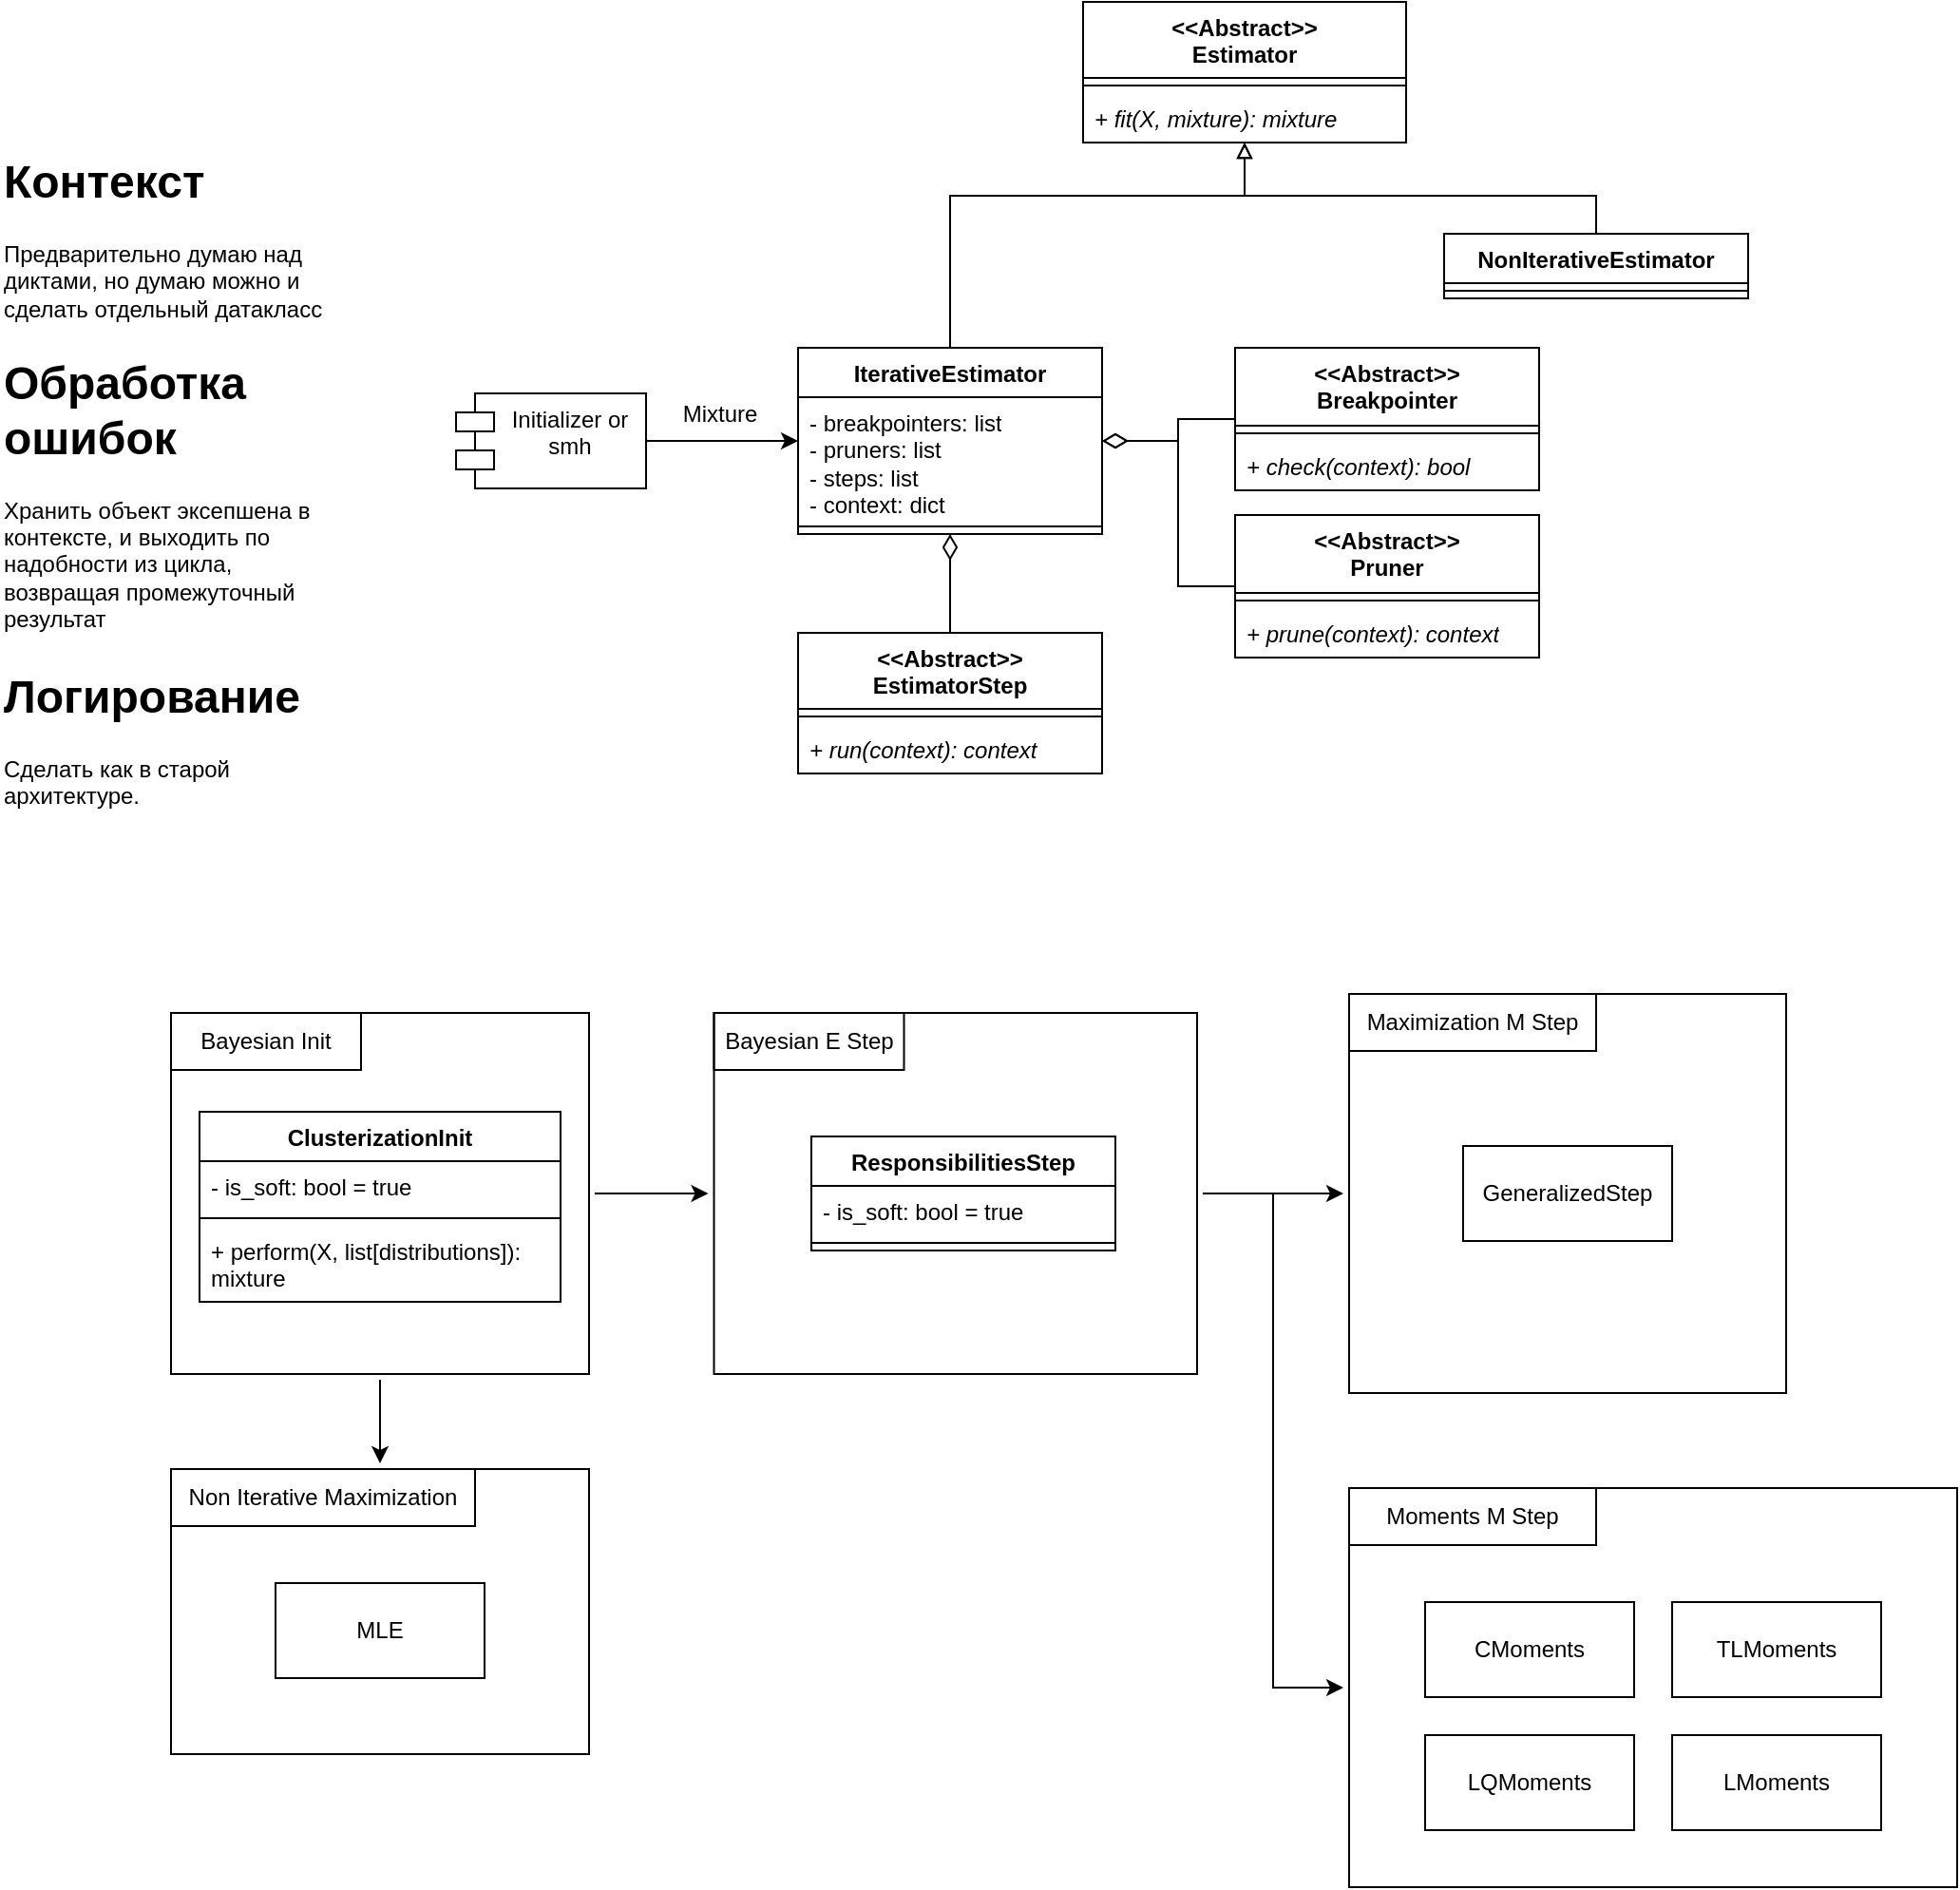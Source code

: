 <mxfile version="28.0.6">
  <diagram name="Страница — 1" id="dSvKRztRC6dZt_wdVG8Z">
    <mxGraphModel dx="1164" dy="632" grid="1" gridSize="10" guides="1" tooltips="1" connect="1" arrows="1" fold="1" page="1" pageScale="1" pageWidth="827" pageHeight="1169" math="0" shadow="0">
      <root>
        <mxCell id="0" />
        <mxCell id="1" parent="0" />
        <mxCell id="LavQA8h7Iw4xzgIdedY9-82" style="edgeStyle=orthogonalEdgeStyle;rounded=0;orthogonalLoop=1;jettySize=auto;html=1;entryX=0;entryY=0.5;entryDx=0;entryDy=0;" edge="1" parent="1" source="LavQA8h7Iw4xzgIdedY9-74" target="LavQA8h7Iw4xzgIdedY9-80">
          <mxGeometry relative="1" as="geometry" />
        </mxCell>
        <mxCell id="LavQA8h7Iw4xzgIdedY9-102" style="edgeStyle=orthogonalEdgeStyle;rounded=0;orthogonalLoop=1;jettySize=auto;html=1;" edge="1" parent="1" source="LavQA8h7Iw4xzgIdedY9-74" target="LavQA8h7Iw4xzgIdedY9-100">
          <mxGeometry relative="1" as="geometry" />
        </mxCell>
        <mxCell id="LavQA8h7Iw4xzgIdedY9-74" value="" style="rounded=0;whiteSpace=wrap;html=1;perimeterSpacing=3;fillColor=none;" vertex="1" parent="1">
          <mxGeometry x="470" y="660" width="220" height="190" as="geometry" />
        </mxCell>
        <mxCell id="LavQA8h7Iw4xzgIdedY9-28" value="&lt;div&gt;&amp;lt;&amp;lt;Abstract&amp;gt;&amp;gt;&lt;/div&gt;&lt;div&gt;Estimator&lt;/div&gt;" style="swimlane;fontStyle=1;align=center;verticalAlign=top;childLayout=stackLayout;horizontal=1;startSize=40;horizontalStack=0;resizeParent=1;resizeParentMax=0;resizeLast=0;collapsible=1;marginBottom=0;whiteSpace=wrap;html=1;" vertex="1" parent="1">
          <mxGeometry x="950" y="128" width="170" height="74" as="geometry" />
        </mxCell>
        <mxCell id="LavQA8h7Iw4xzgIdedY9-30" value="" style="line;strokeWidth=1;fillColor=none;align=left;verticalAlign=middle;spacingTop=-1;spacingLeft=3;spacingRight=3;rotatable=0;labelPosition=right;points=[];portConstraint=eastwest;strokeColor=inherit;" vertex="1" parent="LavQA8h7Iw4xzgIdedY9-28">
          <mxGeometry y="40" width="170" height="8" as="geometry" />
        </mxCell>
        <mxCell id="LavQA8h7Iw4xzgIdedY9-31" value="&lt;i&gt;+ fit(X, mixture): mixture&lt;/i&gt;" style="text;strokeColor=none;fillColor=none;align=left;verticalAlign=top;spacingLeft=4;spacingRight=4;overflow=hidden;rotatable=0;points=[[0,0.5],[1,0.5]];portConstraint=eastwest;whiteSpace=wrap;html=1;" vertex="1" parent="LavQA8h7Iw4xzgIdedY9-28">
          <mxGeometry y="48" width="170" height="26" as="geometry" />
        </mxCell>
        <mxCell id="LavQA8h7Iw4xzgIdedY9-43" style="edgeStyle=orthogonalEdgeStyle;rounded=0;orthogonalLoop=1;jettySize=auto;html=1;endArrow=block;endFill=0;" edge="1" parent="1" source="LavQA8h7Iw4xzgIdedY9-39" target="LavQA8h7Iw4xzgIdedY9-28">
          <mxGeometry relative="1" as="geometry">
            <Array as="points">
              <mxPoint x="880" y="230" />
              <mxPoint x="1035" y="230" />
            </Array>
          </mxGeometry>
        </mxCell>
        <mxCell id="LavQA8h7Iw4xzgIdedY9-39" value="IterativeEstimator" style="swimlane;fontStyle=1;align=center;verticalAlign=top;childLayout=stackLayout;horizontal=1;startSize=26;horizontalStack=0;resizeParent=1;resizeParentMax=0;resizeLast=0;collapsible=1;marginBottom=0;whiteSpace=wrap;html=1;" vertex="1" parent="1">
          <mxGeometry x="800" y="310" width="160" height="98" as="geometry" />
        </mxCell>
        <mxCell id="LavQA8h7Iw4xzgIdedY9-40" value="&lt;div&gt;- breakpointers: list&lt;/div&gt;&lt;div&gt;- pruners: list&lt;/div&gt;&lt;div&gt;- steps: list&lt;/div&gt;&lt;div&gt;- context: dict&lt;/div&gt;" style="text;strokeColor=none;fillColor=none;align=left;verticalAlign=top;spacingLeft=4;spacingRight=4;overflow=hidden;rotatable=0;points=[[0,0.5],[1,0.5]];portConstraint=eastwest;whiteSpace=wrap;html=1;" vertex="1" parent="LavQA8h7Iw4xzgIdedY9-39">
          <mxGeometry y="26" width="160" height="64" as="geometry" />
        </mxCell>
        <mxCell id="LavQA8h7Iw4xzgIdedY9-41" value="" style="line;strokeWidth=1;fillColor=none;align=left;verticalAlign=middle;spacingTop=-1;spacingLeft=3;spacingRight=3;rotatable=0;labelPosition=right;points=[];portConstraint=eastwest;strokeColor=inherit;" vertex="1" parent="LavQA8h7Iw4xzgIdedY9-39">
          <mxGeometry y="90" width="160" height="8" as="geometry" />
        </mxCell>
        <mxCell id="LavQA8h7Iw4xzgIdedY9-51" style="edgeStyle=orthogonalEdgeStyle;rounded=0;orthogonalLoop=1;jettySize=auto;html=1;endArrow=block;endFill=0;" edge="1" parent="1" source="LavQA8h7Iw4xzgIdedY9-47" target="LavQA8h7Iw4xzgIdedY9-28">
          <mxGeometry relative="1" as="geometry">
            <Array as="points">
              <mxPoint x="1220" y="230" />
              <mxPoint x="1035" y="230" />
            </Array>
          </mxGeometry>
        </mxCell>
        <mxCell id="LavQA8h7Iw4xzgIdedY9-47" value="NonIterativeEstimator" style="swimlane;fontStyle=1;align=center;verticalAlign=top;childLayout=stackLayout;horizontal=1;startSize=26;horizontalStack=0;resizeParent=1;resizeParentMax=0;resizeLast=0;collapsible=1;marginBottom=0;whiteSpace=wrap;html=1;" vertex="1" parent="1">
          <mxGeometry x="1140" y="250" width="160" height="34" as="geometry" />
        </mxCell>
        <mxCell id="LavQA8h7Iw4xzgIdedY9-49" value="" style="line;strokeWidth=1;fillColor=none;align=left;verticalAlign=middle;spacingTop=-1;spacingLeft=3;spacingRight=3;rotatable=0;labelPosition=right;points=[];portConstraint=eastwest;strokeColor=inherit;" vertex="1" parent="LavQA8h7Iw4xzgIdedY9-47">
          <mxGeometry y="26" width="160" height="8" as="geometry" />
        </mxCell>
        <mxCell id="LavQA8h7Iw4xzgIdedY9-57" style="edgeStyle=orthogonalEdgeStyle;rounded=0;orthogonalLoop=1;jettySize=auto;html=1;endArrow=diamondThin;endFill=0;endSize=11;" edge="1" parent="1" source="LavQA8h7Iw4xzgIdedY9-53" target="LavQA8h7Iw4xzgIdedY9-39">
          <mxGeometry relative="1" as="geometry" />
        </mxCell>
        <mxCell id="LavQA8h7Iw4xzgIdedY9-53" value="&lt;div&gt;&amp;lt;&amp;lt;Abstract&amp;gt;&amp;gt;&lt;/div&gt;&lt;div&gt;EstimatorStep&lt;/div&gt;" style="swimlane;fontStyle=1;align=center;verticalAlign=top;childLayout=stackLayout;horizontal=1;startSize=40;horizontalStack=0;resizeParent=1;resizeParentMax=0;resizeLast=0;collapsible=1;marginBottom=0;whiteSpace=wrap;html=1;" vertex="1" parent="1">
          <mxGeometry x="800" y="460" width="160" height="74" as="geometry" />
        </mxCell>
        <mxCell id="LavQA8h7Iw4xzgIdedY9-55" value="" style="line;strokeWidth=1;fillColor=none;align=left;verticalAlign=middle;spacingTop=-1;spacingLeft=3;spacingRight=3;rotatable=0;labelPosition=right;points=[];portConstraint=eastwest;strokeColor=inherit;" vertex="1" parent="LavQA8h7Iw4xzgIdedY9-53">
          <mxGeometry y="40" width="160" height="8" as="geometry" />
        </mxCell>
        <mxCell id="LavQA8h7Iw4xzgIdedY9-56" value="&lt;i&gt;+ run(context): context&lt;/i&gt;" style="text;strokeColor=none;fillColor=none;align=left;verticalAlign=top;spacingLeft=4;spacingRight=4;overflow=hidden;rotatable=0;points=[[0,0.5],[1,0.5]];portConstraint=eastwest;whiteSpace=wrap;html=1;" vertex="1" parent="LavQA8h7Iw4xzgIdedY9-53">
          <mxGeometry y="48" width="160" height="26" as="geometry" />
        </mxCell>
        <mxCell id="LavQA8h7Iw4xzgIdedY9-68" style="edgeStyle=orthogonalEdgeStyle;rounded=0;orthogonalLoop=1;jettySize=auto;html=1;" edge="1" parent="1" source="LavQA8h7Iw4xzgIdedY9-67" target="LavQA8h7Iw4xzgIdedY9-39">
          <mxGeometry relative="1" as="geometry" />
        </mxCell>
        <mxCell id="LavQA8h7Iw4xzgIdedY9-67" value="Initializer or smh" style="shape=module;align=left;spacingLeft=20;align=center;verticalAlign=top;whiteSpace=wrap;html=1;" vertex="1" parent="1">
          <mxGeometry x="620" y="334" width="100" height="50" as="geometry" />
        </mxCell>
        <mxCell id="LavQA8h7Iw4xzgIdedY9-69" value="Mixture" style="text;html=1;align=center;verticalAlign=middle;whiteSpace=wrap;rounded=0;" vertex="1" parent="1">
          <mxGeometry x="730" y="340" width="57.5" height="10" as="geometry" />
        </mxCell>
        <mxCell id="LavQA8h7Iw4xzgIdedY9-75" value="Bayesian Init" style="text;html=1;align=center;verticalAlign=middle;whiteSpace=wrap;rounded=0;strokeColor=default;" vertex="1" parent="1">
          <mxGeometry x="470" y="660" width="100" height="30" as="geometry" />
        </mxCell>
        <mxCell id="LavQA8h7Iw4xzgIdedY9-76" value="ClusterizationInit" style="swimlane;fontStyle=1;align=center;verticalAlign=top;childLayout=stackLayout;horizontal=1;startSize=26;horizontalStack=0;resizeParent=1;resizeParentMax=0;resizeLast=0;collapsible=1;marginBottom=0;whiteSpace=wrap;html=1;" vertex="1" parent="1">
          <mxGeometry x="485" y="712" width="190" height="100" as="geometry" />
        </mxCell>
        <mxCell id="LavQA8h7Iw4xzgIdedY9-77" value="- is_soft: bool = true" style="text;strokeColor=none;fillColor=none;align=left;verticalAlign=top;spacingLeft=4;spacingRight=4;overflow=hidden;rotatable=0;points=[[0,0.5],[1,0.5]];portConstraint=eastwest;whiteSpace=wrap;html=1;" vertex="1" parent="LavQA8h7Iw4xzgIdedY9-76">
          <mxGeometry y="26" width="190" height="26" as="geometry" />
        </mxCell>
        <mxCell id="LavQA8h7Iw4xzgIdedY9-78" value="" style="line;strokeWidth=1;fillColor=none;align=left;verticalAlign=middle;spacingTop=-1;spacingLeft=3;spacingRight=3;rotatable=0;labelPosition=right;points=[];portConstraint=eastwest;strokeColor=inherit;" vertex="1" parent="LavQA8h7Iw4xzgIdedY9-76">
          <mxGeometry y="52" width="190" height="8" as="geometry" />
        </mxCell>
        <mxCell id="LavQA8h7Iw4xzgIdedY9-109" value="+ perform(X, list[distributions]): mixture" style="text;strokeColor=none;fillColor=none;align=left;verticalAlign=top;spacingLeft=4;spacingRight=4;overflow=hidden;rotatable=0;points=[[0,0.5],[1,0.5]];portConstraint=eastwest;whiteSpace=wrap;html=1;" vertex="1" parent="LavQA8h7Iw4xzgIdedY9-76">
          <mxGeometry y="60" width="190" height="40" as="geometry" />
        </mxCell>
        <mxCell id="LavQA8h7Iw4xzgIdedY9-99" style="edgeStyle=orthogonalEdgeStyle;rounded=0;orthogonalLoop=1;jettySize=auto;html=1;" edge="1" parent="1" source="LavQA8h7Iw4xzgIdedY9-80" target="LavQA8h7Iw4xzgIdedY9-89">
          <mxGeometry relative="1" as="geometry" />
        </mxCell>
        <mxCell id="LavQA8h7Iw4xzgIdedY9-106" style="edgeStyle=orthogonalEdgeStyle;rounded=0;orthogonalLoop=1;jettySize=auto;html=1;" edge="1" parent="1" source="LavQA8h7Iw4xzgIdedY9-80" target="LavQA8h7Iw4xzgIdedY9-93">
          <mxGeometry relative="1" as="geometry">
            <Array as="points">
              <mxPoint x="1050" y="755" />
              <mxPoint x="1050" y="1015" />
            </Array>
          </mxGeometry>
        </mxCell>
        <mxCell id="LavQA8h7Iw4xzgIdedY9-80" value="" style="rounded=0;whiteSpace=wrap;html=1;perimeterSpacing=3;fillColor=none;" vertex="1" parent="1">
          <mxGeometry x="755.75" y="660" width="254.25" height="190" as="geometry" />
        </mxCell>
        <mxCell id="LavQA8h7Iw4xzgIdedY9-81" value="Bayesian E Step" style="text;html=1;align=center;verticalAlign=middle;whiteSpace=wrap;rounded=0;strokeColor=default;" vertex="1" parent="1">
          <mxGeometry x="755.75" y="660" width="100" height="30" as="geometry" />
        </mxCell>
        <mxCell id="LavQA8h7Iw4xzgIdedY9-84" value="ResponsibilitiesStep" style="swimlane;fontStyle=1;align=center;verticalAlign=top;childLayout=stackLayout;horizontal=1;startSize=26;horizontalStack=0;resizeParent=1;resizeParentMax=0;resizeLast=0;collapsible=1;marginBottom=0;whiteSpace=wrap;html=1;" vertex="1" parent="1">
          <mxGeometry x="807" y="725" width="160" height="60" as="geometry" />
        </mxCell>
        <mxCell id="LavQA8h7Iw4xzgIdedY9-85" value="- is_soft: bool = true" style="text;strokeColor=none;fillColor=none;align=left;verticalAlign=top;spacingLeft=4;spacingRight=4;overflow=hidden;rotatable=0;points=[[0,0.5],[1,0.5]];portConstraint=eastwest;whiteSpace=wrap;html=1;" vertex="1" parent="LavQA8h7Iw4xzgIdedY9-84">
          <mxGeometry y="26" width="160" height="26" as="geometry" />
        </mxCell>
        <mxCell id="LavQA8h7Iw4xzgIdedY9-86" value="" style="line;strokeWidth=1;fillColor=none;align=left;verticalAlign=middle;spacingTop=-1;spacingLeft=3;spacingRight=3;rotatable=0;labelPosition=right;points=[];portConstraint=eastwest;strokeColor=inherit;" vertex="1" parent="LavQA8h7Iw4xzgIdedY9-84">
          <mxGeometry y="52" width="160" height="8" as="geometry" />
        </mxCell>
        <mxCell id="LavQA8h7Iw4xzgIdedY9-89" value="" style="rounded=0;whiteSpace=wrap;html=1;perimeterSpacing=3;fillColor=none;" vertex="1" parent="1">
          <mxGeometry x="1090" y="650" width="230" height="210" as="geometry" />
        </mxCell>
        <mxCell id="LavQA8h7Iw4xzgIdedY9-90" value="Maximization M Step" style="text;html=1;align=center;verticalAlign=middle;whiteSpace=wrap;rounded=0;strokeColor=default;" vertex="1" parent="1">
          <mxGeometry x="1090" y="650" width="130" height="30" as="geometry" />
        </mxCell>
        <mxCell id="LavQA8h7Iw4xzgIdedY9-91" value="GeneralizedStep" style="html=1;whiteSpace=wrap;" vertex="1" parent="1">
          <mxGeometry x="1150" y="730" width="110" height="50" as="geometry" />
        </mxCell>
        <mxCell id="LavQA8h7Iw4xzgIdedY9-93" value="" style="rounded=0;whiteSpace=wrap;html=1;perimeterSpacing=3;fillColor=none;" vertex="1" parent="1">
          <mxGeometry x="1090" y="910" width="320" height="210" as="geometry" />
        </mxCell>
        <mxCell id="LavQA8h7Iw4xzgIdedY9-94" value="Moments M Step" style="text;html=1;align=center;verticalAlign=middle;whiteSpace=wrap;rounded=0;strokeColor=default;" vertex="1" parent="1">
          <mxGeometry x="1090" y="910" width="130" height="30" as="geometry" />
        </mxCell>
        <mxCell id="LavQA8h7Iw4xzgIdedY9-95" value="CMoments" style="html=1;whiteSpace=wrap;" vertex="1" parent="1">
          <mxGeometry x="1130" y="970" width="110" height="50" as="geometry" />
        </mxCell>
        <mxCell id="LavQA8h7Iw4xzgIdedY9-96" value="TLMoments" style="html=1;whiteSpace=wrap;" vertex="1" parent="1">
          <mxGeometry x="1260" y="970" width="110" height="50" as="geometry" />
        </mxCell>
        <mxCell id="LavQA8h7Iw4xzgIdedY9-97" value="LQMoments" style="html=1;whiteSpace=wrap;" vertex="1" parent="1">
          <mxGeometry x="1130" y="1040" width="110" height="50" as="geometry" />
        </mxCell>
        <mxCell id="LavQA8h7Iw4xzgIdedY9-98" value="&lt;div&gt;LMoments&lt;/div&gt;" style="html=1;whiteSpace=wrap;" vertex="1" parent="1">
          <mxGeometry x="1260" y="1040" width="110" height="50" as="geometry" />
        </mxCell>
        <mxCell id="LavQA8h7Iw4xzgIdedY9-100" value="" style="rounded=0;whiteSpace=wrap;html=1;perimeterSpacing=3;fillColor=none;" vertex="1" parent="1">
          <mxGeometry x="470" y="900" width="220" height="150" as="geometry" />
        </mxCell>
        <mxCell id="LavQA8h7Iw4xzgIdedY9-101" value="Non Iterative Maximization" style="text;html=1;align=center;verticalAlign=middle;whiteSpace=wrap;rounded=0;strokeColor=default;" vertex="1" parent="1">
          <mxGeometry x="470" y="900" width="160" height="30" as="geometry" />
        </mxCell>
        <mxCell id="LavQA8h7Iw4xzgIdedY9-103" value="MLE" style="html=1;whiteSpace=wrap;" vertex="1" parent="1">
          <mxGeometry x="525" y="960" width="110" height="50" as="geometry" />
        </mxCell>
        <mxCell id="LavQA8h7Iw4xzgIdedY9-117" style="edgeStyle=orthogonalEdgeStyle;rounded=0;orthogonalLoop=1;jettySize=auto;html=1;endArrow=diamondThin;endFill=0;endSize=11;" edge="1" parent="1" source="LavQA8h7Iw4xzgIdedY9-110" target="LavQA8h7Iw4xzgIdedY9-39">
          <mxGeometry relative="1" as="geometry" />
        </mxCell>
        <mxCell id="LavQA8h7Iw4xzgIdedY9-110" value="&lt;div&gt;&amp;lt;&amp;lt;Abstract&amp;gt;&amp;gt;&lt;/div&gt;&lt;div&gt;Breakpointer&lt;/div&gt;" style="swimlane;fontStyle=1;align=center;verticalAlign=top;childLayout=stackLayout;horizontal=1;startSize=41;horizontalStack=0;resizeParent=1;resizeParentMax=0;resizeLast=0;collapsible=1;marginBottom=0;whiteSpace=wrap;html=1;" vertex="1" parent="1">
          <mxGeometry x="1030" y="310" width="160" height="75" as="geometry" />
        </mxCell>
        <mxCell id="LavQA8h7Iw4xzgIdedY9-112" value="" style="line;strokeWidth=1;fillColor=none;align=left;verticalAlign=middle;spacingTop=-1;spacingLeft=3;spacingRight=3;rotatable=0;labelPosition=right;points=[];portConstraint=eastwest;strokeColor=inherit;" vertex="1" parent="LavQA8h7Iw4xzgIdedY9-110">
          <mxGeometry y="41" width="160" height="8" as="geometry" />
        </mxCell>
        <mxCell id="LavQA8h7Iw4xzgIdedY9-113" value="&lt;i&gt;+ check(context): bool&lt;/i&gt;" style="text;strokeColor=none;fillColor=none;align=left;verticalAlign=top;spacingLeft=4;spacingRight=4;overflow=hidden;rotatable=0;points=[[0,0.5],[1,0.5]];portConstraint=eastwest;whiteSpace=wrap;html=1;" vertex="1" parent="LavQA8h7Iw4xzgIdedY9-110">
          <mxGeometry y="49" width="160" height="26" as="geometry" />
        </mxCell>
        <mxCell id="LavQA8h7Iw4xzgIdedY9-118" style="edgeStyle=orthogonalEdgeStyle;rounded=0;orthogonalLoop=1;jettySize=auto;html=1;endArrow=diamondThin;endFill=0;endSize=11;" edge="1" parent="1" source="LavQA8h7Iw4xzgIdedY9-114" target="LavQA8h7Iw4xzgIdedY9-39">
          <mxGeometry relative="1" as="geometry" />
        </mxCell>
        <mxCell id="LavQA8h7Iw4xzgIdedY9-114" value="&lt;div&gt;&amp;lt;&amp;lt;Abstract&amp;gt;&amp;gt;&lt;/div&gt;&lt;div&gt;Pruner&lt;/div&gt;" style="swimlane;fontStyle=1;align=center;verticalAlign=top;childLayout=stackLayout;horizontal=1;startSize=41;horizontalStack=0;resizeParent=1;resizeParentMax=0;resizeLast=0;collapsible=1;marginBottom=0;whiteSpace=wrap;html=1;" vertex="1" parent="1">
          <mxGeometry x="1030" y="398" width="160" height="75" as="geometry" />
        </mxCell>
        <mxCell id="LavQA8h7Iw4xzgIdedY9-115" value="" style="line;strokeWidth=1;fillColor=none;align=left;verticalAlign=middle;spacingTop=-1;spacingLeft=3;spacingRight=3;rotatable=0;labelPosition=right;points=[];portConstraint=eastwest;strokeColor=inherit;" vertex="1" parent="LavQA8h7Iw4xzgIdedY9-114">
          <mxGeometry y="41" width="160" height="8" as="geometry" />
        </mxCell>
        <mxCell id="LavQA8h7Iw4xzgIdedY9-116" value="&lt;i&gt;+ prune(context): context&lt;/i&gt;" style="text;strokeColor=none;fillColor=none;align=left;verticalAlign=top;spacingLeft=4;spacingRight=4;overflow=hidden;rotatable=0;points=[[0,0.5],[1,0.5]];portConstraint=eastwest;whiteSpace=wrap;html=1;" vertex="1" parent="LavQA8h7Iw4xzgIdedY9-114">
          <mxGeometry y="49" width="160" height="26" as="geometry" />
        </mxCell>
        <mxCell id="LavQA8h7Iw4xzgIdedY9-120" value="&lt;h1 style=&quot;margin-top: 0px;&quot;&gt;Контекст&lt;/h1&gt;&lt;div&gt;Предварительно думаю над диктами, но думаю можно и сделать отдельный датакласс&lt;/div&gt;" style="text;html=1;whiteSpace=wrap;overflow=hidden;rounded=0;" vertex="1" parent="1">
          <mxGeometry x="380" y="202" width="180" height="96" as="geometry" />
        </mxCell>
        <mxCell id="LavQA8h7Iw4xzgIdedY9-121" value="&lt;h1 style=&quot;margin-top: 0px;&quot;&gt;Обработка ошибок&lt;/h1&gt;&lt;div&gt;Хранить объект эксепшена в контексте, и выходить по надобности из цикла, возвращая промежуточный результат&lt;/div&gt;" style="text;html=1;whiteSpace=wrap;overflow=hidden;rounded=0;" vertex="1" parent="1">
          <mxGeometry x="380" y="308" width="180" height="150" as="geometry" />
        </mxCell>
        <mxCell id="LavQA8h7Iw4xzgIdedY9-122" value="&lt;h1 style=&quot;margin-top: 0px;&quot;&gt;Логирование&lt;/h1&gt;&lt;p&gt;Сделать как в старой архитектуре.&lt;/p&gt;" style="text;html=1;whiteSpace=wrap;overflow=hidden;rounded=0;" vertex="1" parent="1">
          <mxGeometry x="380" y="473" width="180" height="120" as="geometry" />
        </mxCell>
      </root>
    </mxGraphModel>
  </diagram>
</mxfile>
